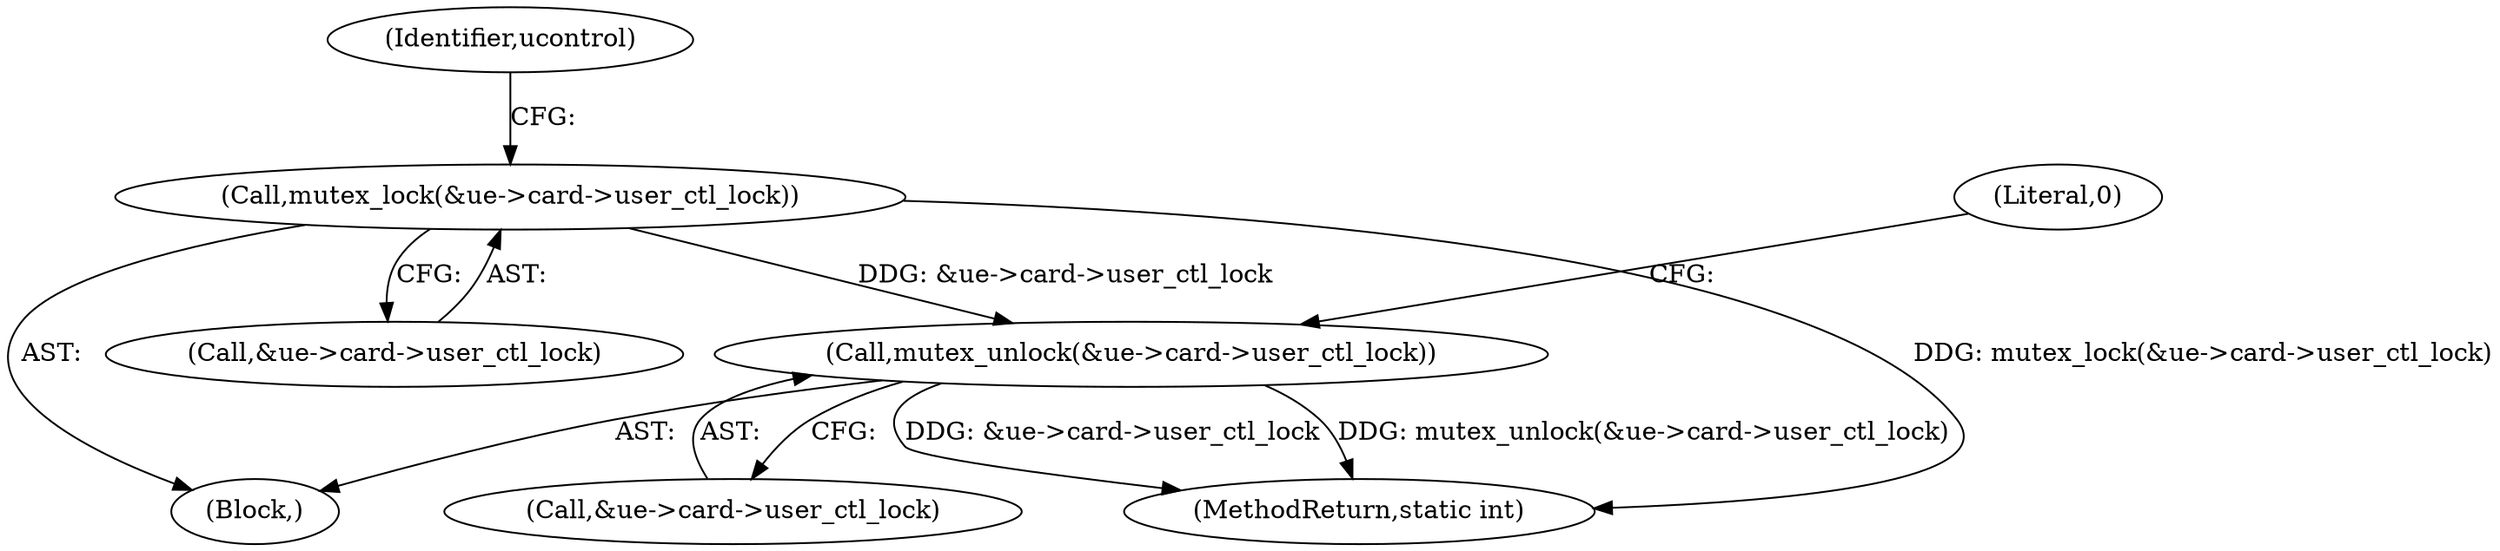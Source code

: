 digraph "0_linux_07f4d9d74a04aa7c72c5dae0ef97565f28f17b92_0@API" {
"1000110" [label="(Call,mutex_lock(&ue->card->user_ctl_lock))"];
"1000128" [label="(Call,mutex_unlock(&ue->card->user_ctl_lock))"];
"1000103" [label="(Block,)"];
"1000137" [label="(MethodReturn,static int)"];
"1000128" [label="(Call,mutex_unlock(&ue->card->user_ctl_lock))"];
"1000120" [label="(Identifier,ucontrol)"];
"1000111" [label="(Call,&ue->card->user_ctl_lock)"];
"1000110" [label="(Call,mutex_lock(&ue->card->user_ctl_lock))"];
"1000129" [label="(Call,&ue->card->user_ctl_lock)"];
"1000136" [label="(Literal,0)"];
"1000110" -> "1000103"  [label="AST: "];
"1000110" -> "1000111"  [label="CFG: "];
"1000111" -> "1000110"  [label="AST: "];
"1000120" -> "1000110"  [label="CFG: "];
"1000110" -> "1000137"  [label="DDG: mutex_lock(&ue->card->user_ctl_lock)"];
"1000110" -> "1000128"  [label="DDG: &ue->card->user_ctl_lock"];
"1000128" -> "1000103"  [label="AST: "];
"1000128" -> "1000129"  [label="CFG: "];
"1000129" -> "1000128"  [label="AST: "];
"1000136" -> "1000128"  [label="CFG: "];
"1000128" -> "1000137"  [label="DDG: &ue->card->user_ctl_lock"];
"1000128" -> "1000137"  [label="DDG: mutex_unlock(&ue->card->user_ctl_lock)"];
}
